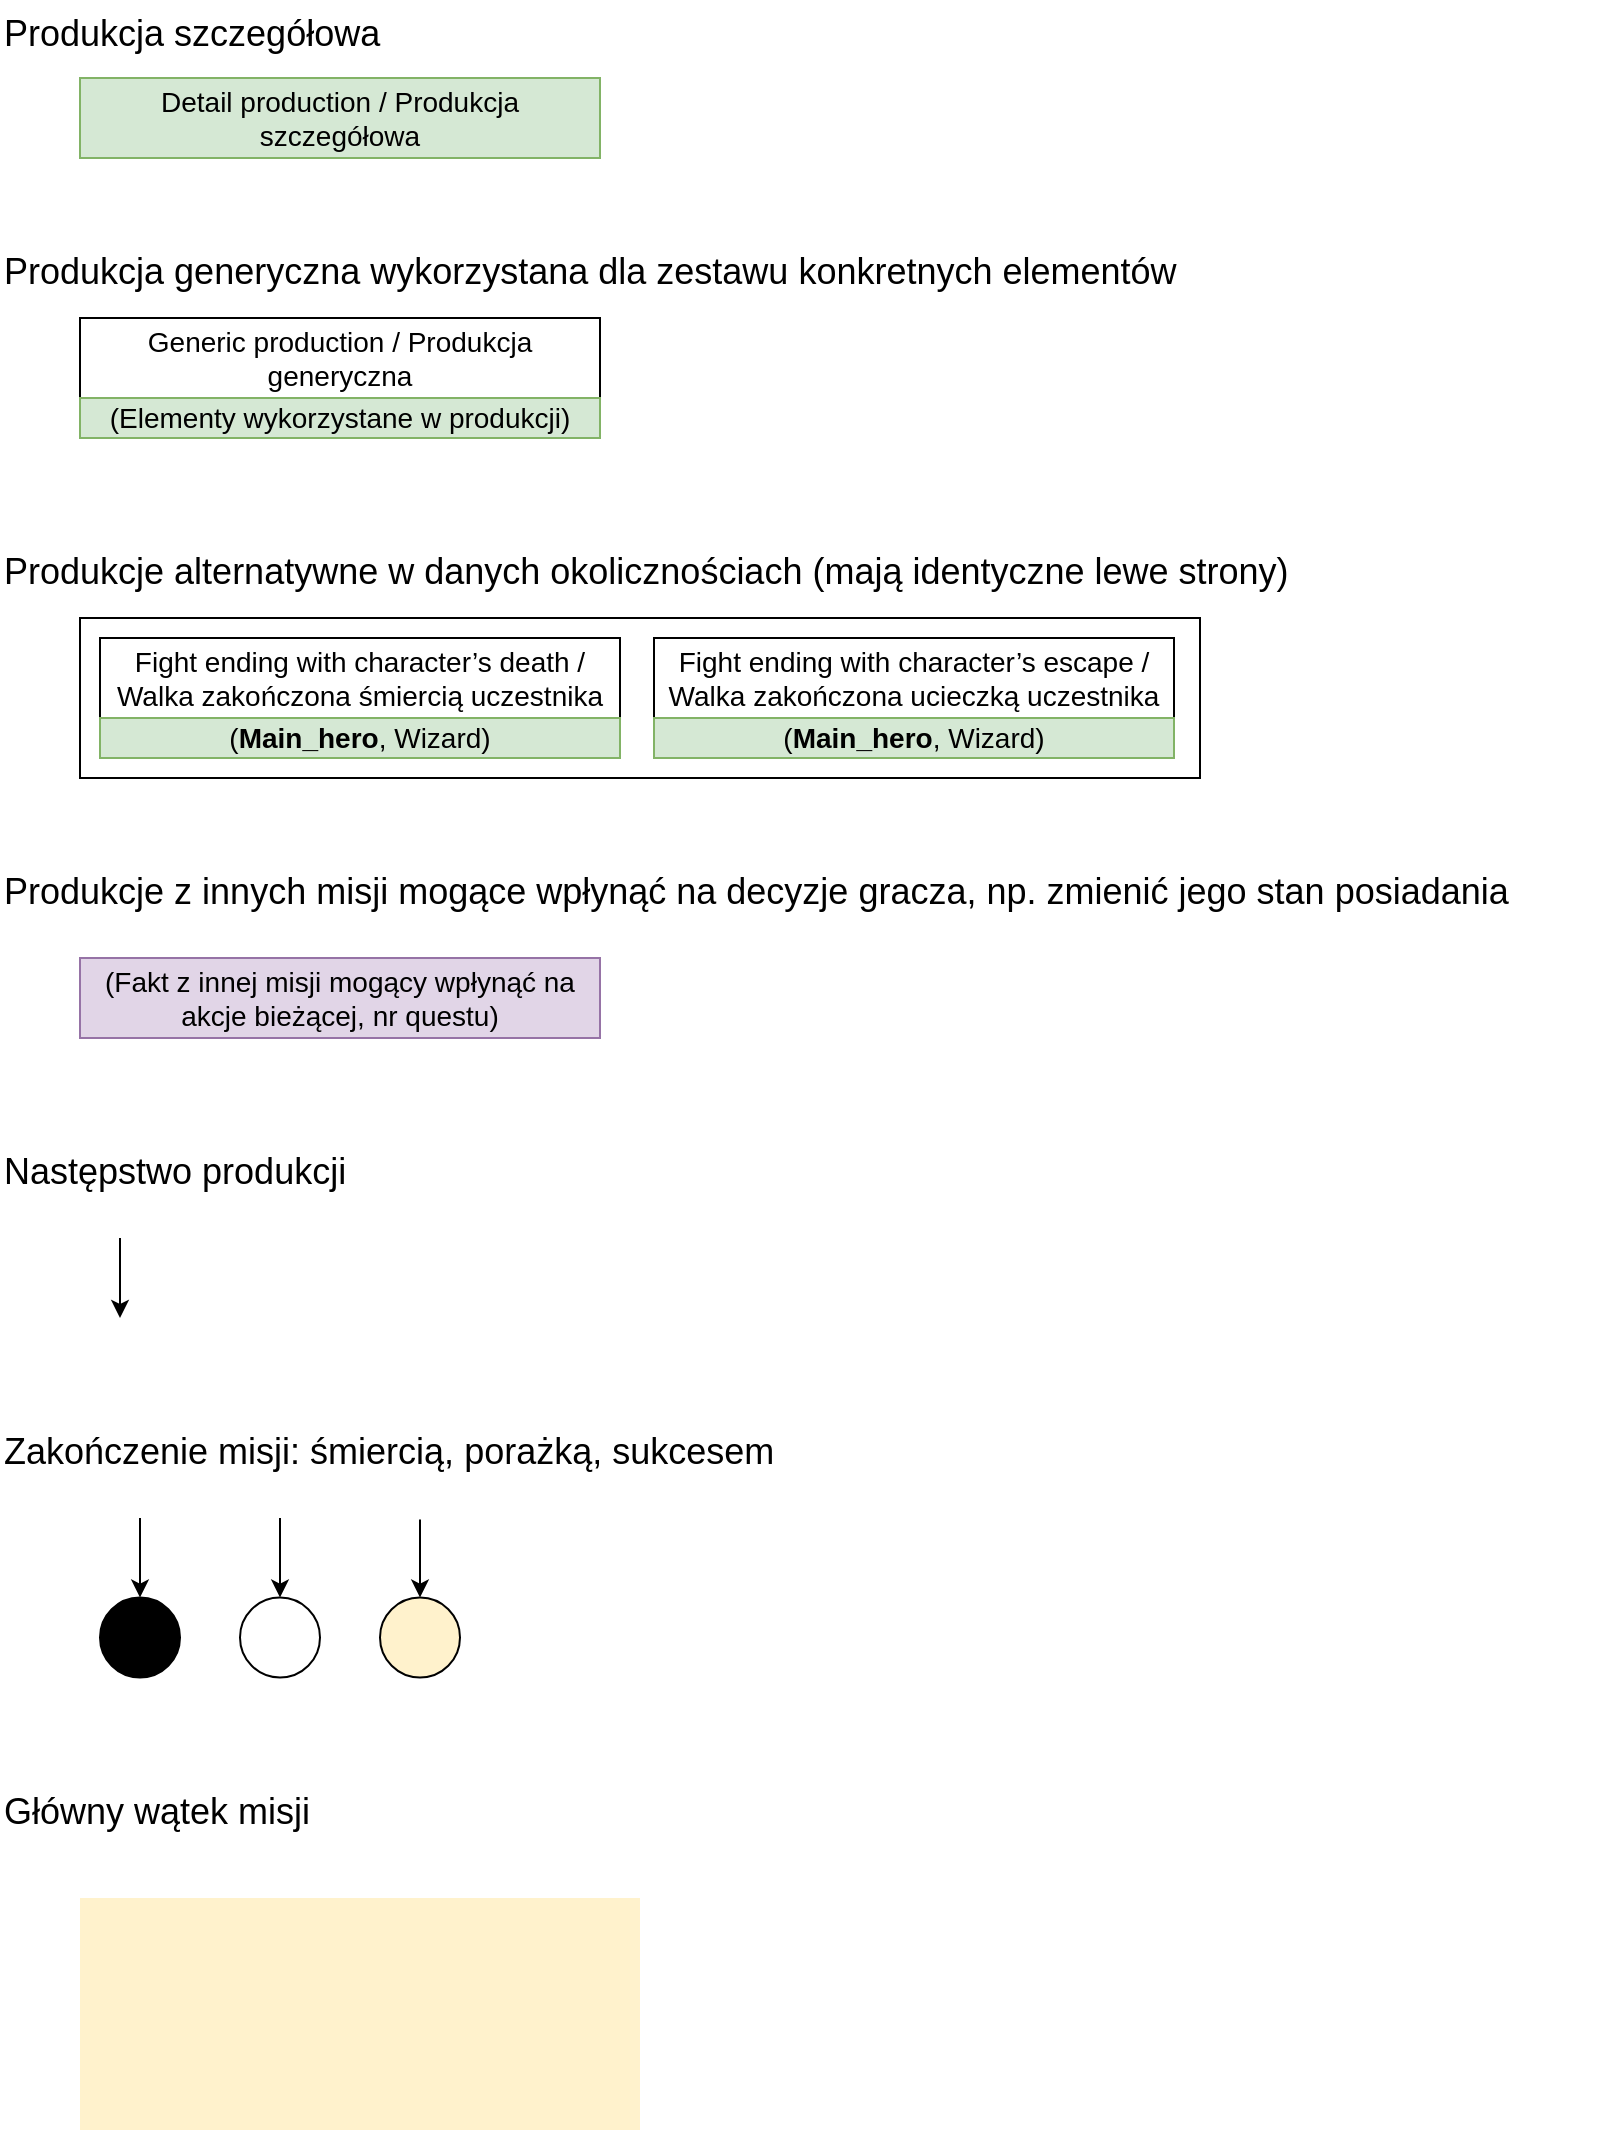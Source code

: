 <mxfile version="16.6.1" type="github" pages="3">
  <diagram id="NNKxEHsF1nf1VZCkoCeh" name="Strona-1">
    <mxGraphModel dx="1206" dy="1921" grid="1" gridSize="10" guides="1" tooltips="1" connect="1" arrows="1" fold="1" page="1" pageScale="1" pageWidth="827" pageHeight="1169" math="0" shadow="0">
      <root>
        <mxCell id="0" />
        <mxCell id="1" parent="0" />
        <mxCell id="-VEyq9d2pUVRHCdHRwyV-1" value="&lt;font face=&quot;arial&quot;&gt;&lt;span style=&quot;font-size: 14px&quot;&gt;Detail production / Produkcja szczegółowa&lt;/span&gt;&lt;/font&gt;" style="rounded=0;whiteSpace=wrap;html=1;sketch=0;fillColor=#d5e8d4;strokeColor=#82b366;align=center;" parent="1" vertex="1">
          <mxGeometry x="40" y="-1130" width="260" height="40" as="geometry" />
        </mxCell>
        <mxCell id="-VEyq9d2pUVRHCdHRwyV-3" value="&lt;span style=&quot;font-family: &amp;#34;arial&amp;#34;&quot;&gt;Generic production / Produkcja generyczna&lt;/span&gt;" style="rounded=0;whiteSpace=wrap;html=1;sketch=0;align=center;fontSize=14;" parent="1" vertex="1">
          <mxGeometry x="40" y="-1010" width="260" height="40" as="geometry" />
        </mxCell>
        <mxCell id="-VEyq9d2pUVRHCdHRwyV-4" value="(Elementy wykorzystane w produkcji)" style="rounded=0;whiteSpace=wrap;html=1;sketch=0;align=center;fontSize=14;fillColor=#d5e8d4;strokeColor=#82b366;" parent="1" vertex="1">
          <mxGeometry x="40" y="-970" width="260" height="20" as="geometry" />
        </mxCell>
        <mxCell id="-VEyq9d2pUVRHCdHRwyV-6" value="" style="rounded=0;whiteSpace=wrap;html=1;fillColor=#fff2cc;fontFamily=Helvetica;fontSize=14;strokeColor=none;" parent="1" vertex="1">
          <mxGeometry x="40" y="-220" width="280" height="116" as="geometry" />
        </mxCell>
        <mxCell id="-VEyq9d2pUVRHCdHRwyV-7" value="&lt;font style=&quot;font-size: 14px&quot;&gt;(Fakt z innej misji mogący wpłynąć na akcje bieżącej, nr questu)&lt;/font&gt;" style="rounded=0;whiteSpace=wrap;html=1;strokeColor=#9673a6;fillColor=#e1d5e7;" parent="1" vertex="1">
          <mxGeometry x="40" y="-690" width="260" height="40" as="geometry" />
        </mxCell>
        <mxCell id="-VEyq9d2pUVRHCdHRwyV-8" style="rounded=0;orthogonalLoop=1;jettySize=auto;html=1;fontSize=14;" parent="1" target="-VEyq9d2pUVRHCdHRwyV-9" edge="1">
          <mxGeometry relative="1" as="geometry">
            <mxPoint x="70" y="-410" as="sourcePoint" />
          </mxGeometry>
        </mxCell>
        <mxCell id="-VEyq9d2pUVRHCdHRwyV-9" value="" style="ellipse;whiteSpace=wrap;html=1;aspect=fixed;fontSize=14;align=center;fillColor=#000000;" parent="1" vertex="1">
          <mxGeometry x="50" y="-370.24" width="40" height="40" as="geometry" />
        </mxCell>
        <mxCell id="-VEyq9d2pUVRHCdHRwyV-10" style="rounded=0;orthogonalLoop=1;jettySize=auto;html=1;fontSize=14;" parent="1" target="-VEyq9d2pUVRHCdHRwyV-11" edge="1">
          <mxGeometry relative="1" as="geometry">
            <mxPoint x="140" y="-410" as="sourcePoint" />
          </mxGeometry>
        </mxCell>
        <mxCell id="-VEyq9d2pUVRHCdHRwyV-11" value="" style="ellipse;whiteSpace=wrap;html=1;aspect=fixed;fontSize=14;align=center;fillColor=none;" parent="1" vertex="1">
          <mxGeometry x="120" y="-370.24" width="40" height="40" as="geometry" />
        </mxCell>
        <mxCell id="-VEyq9d2pUVRHCdHRwyV-12" value="" style="ellipse;whiteSpace=wrap;html=1;aspect=fixed;fontSize=14;align=center;fillColor=#fff2cc;strokeWidth=1;" parent="1" vertex="1">
          <mxGeometry x="190" y="-370.24" width="40" height="40" as="geometry" />
        </mxCell>
        <mxCell id="-VEyq9d2pUVRHCdHRwyV-13" value="" style="endArrow=classic;html=1;fontFamily=Helvetica;fontSize=14;exitX=0.5;exitY=1;exitDx=0;exitDy=0;entryX=0.5;entryY=0;entryDx=0;entryDy=0;strokeWidth=1;" parent="1" target="-VEyq9d2pUVRHCdHRwyV-12" edge="1">
          <mxGeometry width="50" height="50" relative="1" as="geometry">
            <mxPoint x="210" y="-409.24" as="sourcePoint" />
            <mxPoint x="160" y="-539.24" as="targetPoint" />
          </mxGeometry>
        </mxCell>
        <mxCell id="-VEyq9d2pUVRHCdHRwyV-14" value="" style="rounded=0;whiteSpace=wrap;html=1;strokeColor=#000000;fontFamily=Helvetica;fontSize=14;fillColor=none;" parent="1" vertex="1">
          <mxGeometry x="40" y="-860" width="560" height="80" as="geometry" />
        </mxCell>
        <mxCell id="-VEyq9d2pUVRHCdHRwyV-15" value="&lt;font&gt;Fight ending with character’s escape / Walka zakończona ucieczką uczestnika&lt;br style=&quot;font-size: 14px&quot;&gt;&lt;/font&gt;" style="rounded=0;whiteSpace=wrap;html=1;fontSize=14;fontFamily=Helvetica;" parent="1" vertex="1">
          <mxGeometry x="327" y="-850" width="260" height="40" as="geometry" />
        </mxCell>
        <mxCell id="-VEyq9d2pUVRHCdHRwyV-16" value="&lt;font&gt;Fight ending with character’s death / Walka zakończona śmiercią uczestnika&lt;br style=&quot;font-size: 14px&quot;&gt;&lt;/font&gt;" style="rounded=0;whiteSpace=wrap;html=1;fontSize=14;fontFamily=Helvetica;" parent="1" vertex="1">
          <mxGeometry x="50" y="-850" width="260" height="40" as="geometry" />
        </mxCell>
        <mxCell id="-VEyq9d2pUVRHCdHRwyV-17" value="&lt;span style=&quot;font-family: &amp;#34;arial&amp;#34;&quot;&gt;(&lt;/span&gt;&lt;span style=&quot;font-family: &amp;#34;arial&amp;#34;&quot;&gt;&lt;b&gt;Main_hero&lt;/b&gt;,&amp;nbsp;&lt;/span&gt;&lt;span style=&quot;font-family: &amp;#34;arial&amp;#34;&quot;&gt;Wizard)&lt;/span&gt;" style="rounded=0;whiteSpace=wrap;html=1;sketch=0;fillColor=#d5e8d4;strokeColor=#82b366;align=center;fontSize=14;fontFamily=Helvetica;" parent="1" vertex="1">
          <mxGeometry x="50" y="-810" width="260" height="20" as="geometry" />
        </mxCell>
        <mxCell id="-VEyq9d2pUVRHCdHRwyV-18" style="rounded=0;orthogonalLoop=1;jettySize=auto;html=1;exitX=0.75;exitY=1;exitDx=0;exitDy=0;fontSize=14;" parent="1" source="-VEyq9d2pUVRHCdHRwyV-16" target="-VEyq9d2pUVRHCdHRwyV-17" edge="1">
          <mxGeometry relative="1" as="geometry">
            <mxPoint x="505" y="-809" as="sourcePoint" />
            <mxPoint x="528.689" y="-775.495" as="targetPoint" />
          </mxGeometry>
        </mxCell>
        <mxCell id="-VEyq9d2pUVRHCdHRwyV-19" value="&lt;span style=&quot;font-family: &amp;#34;arial&amp;#34;&quot;&gt;(&lt;/span&gt;&lt;span style=&quot;font-family: &amp;#34;arial&amp;#34;&quot;&gt;&lt;b&gt;Main_hero&lt;/b&gt;,&amp;nbsp;&lt;/span&gt;&lt;span style=&quot;font-family: &amp;#34;arial&amp;#34;&quot;&gt;Wizard)&lt;/span&gt;" style="rounded=0;whiteSpace=wrap;html=1;sketch=0;fillColor=#d5e8d4;strokeColor=#82b366;align=center;fontSize=14;fontFamily=Helvetica;" parent="1" vertex="1">
          <mxGeometry x="327" y="-810" width="260" height="20" as="geometry" />
        </mxCell>
        <mxCell id="-VEyq9d2pUVRHCdHRwyV-20" style="rounded=0;orthogonalLoop=1;jettySize=auto;html=1;fontSize=14;" parent="1" source="-VEyq9d2pUVRHCdHRwyV-15" target="-VEyq9d2pUVRHCdHRwyV-19" edge="1">
          <mxGeometry relative="1" as="geometry">
            <mxPoint x="746.667" y="-809" as="sourcePoint" />
            <mxPoint x="784.0" y="-781.0" as="targetPoint" />
          </mxGeometry>
        </mxCell>
        <mxCell id="-VEyq9d2pUVRHCdHRwyV-22" value="Produkcja szczegółowa" style="text;html=1;strokeColor=none;fillColor=none;align=left;verticalAlign=top;whiteSpace=wrap;rounded=0;fontSize=18;" parent="1" vertex="1">
          <mxGeometry y="-1169" width="360" height="39" as="geometry" />
        </mxCell>
        <mxCell id="-VEyq9d2pUVRHCdHRwyV-23" value="Produkcja generyczna wykorzystana dla zestawu konkretnych elementów" style="text;html=1;strokeColor=none;fillColor=none;align=left;verticalAlign=top;whiteSpace=wrap;rounded=0;fontSize=18;" parent="1" vertex="1">
          <mxGeometry y="-1050" width="640" height="40" as="geometry" />
        </mxCell>
        <mxCell id="-VEyq9d2pUVRHCdHRwyV-25" value="Produkcje alternatywne w danych okolicznościach (mają identyczne lewe strony)" style="text;html=1;strokeColor=none;fillColor=none;align=left;verticalAlign=top;whiteSpace=wrap;rounded=0;fontSize=18;" parent="1" vertex="1">
          <mxGeometry y="-900" width="680" height="50" as="geometry" />
        </mxCell>
        <mxCell id="-VEyq9d2pUVRHCdHRwyV-28" value="" style="endArrow=classic;html=1;fontSize=18;" parent="1" edge="1">
          <mxGeometry width="50" height="50" relative="1" as="geometry">
            <mxPoint x="60" y="-550" as="sourcePoint" />
            <mxPoint x="60" y="-510" as="targetPoint" />
          </mxGeometry>
        </mxCell>
        <mxCell id="-VEyq9d2pUVRHCdHRwyV-29" value="Produkcje z innych misji mogące wpłynąć na decyzje gracza, np. zmienić jego stan posiadania" style="text;html=1;strokeColor=none;fillColor=none;align=left;verticalAlign=top;whiteSpace=wrap;rounded=0;fontSize=18;" parent="1" vertex="1">
          <mxGeometry y="-740" width="800" height="50" as="geometry" />
        </mxCell>
        <mxCell id="-VEyq9d2pUVRHCdHRwyV-30" value="Następstwo produkcji" style="text;html=1;strokeColor=none;fillColor=none;align=left;verticalAlign=top;whiteSpace=wrap;rounded=0;fontSize=18;" parent="1" vertex="1">
          <mxGeometry y="-600" width="800" height="50" as="geometry" />
        </mxCell>
        <mxCell id="-VEyq9d2pUVRHCdHRwyV-31" value="Zakończenie misji: śmiercią, porażką, sukcesem" style="text;html=1;strokeColor=none;fillColor=none;align=left;verticalAlign=top;whiteSpace=wrap;rounded=0;fontSize=18;" parent="1" vertex="1">
          <mxGeometry y="-460" width="800" height="50" as="geometry" />
        </mxCell>
        <mxCell id="-VEyq9d2pUVRHCdHRwyV-32" value="Główny wątek misji" style="text;html=1;strokeColor=none;fillColor=none;align=left;verticalAlign=top;whiteSpace=wrap;rounded=0;fontSize=18;" parent="1" vertex="1">
          <mxGeometry y="-280" width="800" height="50" as="geometry" />
        </mxCell>
      </root>
    </mxGraphModel>
  </diagram>
  <diagram id="hlKmCUx0jeRgkOeyQE9K" name="Page-2">
    <mxGraphModel dx="2682" dy="3495" grid="1" gridSize="10" guides="1" tooltips="1" connect="1" arrows="1" fold="1" page="1" pageScale="1" pageWidth="827" pageHeight="1169" math="0" shadow="0">
      <root>
        <mxCell id="4ydIUJlu1f8cNaJQ19XU-0" />
        <mxCell id="4ydIUJlu1f8cNaJQ19XU-1" parent="4ydIUJlu1f8cNaJQ19XU-0" />
        <mxCell id="PE73_3Ts_tjEWeQEeASn-6" value="" style="edgeStyle=orthogonalEdgeStyle;rounded=0;orthogonalLoop=1;jettySize=auto;html=1;" edge="1" parent="4ydIUJlu1f8cNaJQ19XU-1" source="1og8-F4DtBUtJFGee5V1-0" target="PE73_3Ts_tjEWeQEeASn-2">
          <mxGeometry relative="1" as="geometry" />
        </mxCell>
        <mxCell id="1og8-F4DtBUtJFGee5V1-0" value="" style="rounded=0;whiteSpace=wrap;html=1;fillColor=#fff2cc;fontFamily=Helvetica;fontSize=14;strokeColor=none;" parent="4ydIUJlu1f8cNaJQ19XU-1" vertex="1">
          <mxGeometry x="270" y="-1150" width="280" height="900" as="geometry" />
        </mxCell>
        <mxCell id="5csQRsSga3RPpv81JTQx-0" value="&lt;div&gt;Getting Knowledge from conversation/&lt;/div&gt;&lt;div&gt;Rozmowa z pozyskaniem informacji&lt;/div&gt;" style="rounded=0;whiteSpace=wrap;html=1;sketch=0;align=center;fontSize=14;" parent="4ydIUJlu1f8cNaJQ19XU-1" vertex="1">
          <mxGeometry x="280" y="-1140" width="260" height="40" as="geometry" />
        </mxCell>
        <mxCell id="5csQRsSga3RPpv81JTQx-1" value="Fiddler" style="rounded=0;whiteSpace=wrap;html=1;sketch=0;align=center;fontSize=14;fillColor=#d5e8d4;strokeColor=#82b366;" parent="4ydIUJlu1f8cNaJQ19XU-1" vertex="1">
          <mxGeometry x="280" y="-1100" width="260" height="20" as="geometry" />
        </mxCell>
        <mxCell id="qiQflo4pYE3LDmaiVEcy-19" style="edgeStyle=orthogonalEdgeStyle;rounded=0;orthogonalLoop=1;jettySize=auto;html=1;entryX=0.75;entryY=0;entryDx=0;entryDy=0;exitX=0.5;exitY=1;exitDx=0;exitDy=0;" parent="4ydIUJlu1f8cNaJQ19XU-1" source="5csQRsSga3RPpv81JTQx-3" target="PE73_3Ts_tjEWeQEeASn-8" edge="1">
          <mxGeometry relative="1" as="geometry" />
        </mxCell>
        <mxCell id="5csQRsSga3RPpv81JTQx-2" value="&lt;div&gt;Getting Knowledge from conversation/&lt;/div&gt;&lt;div&gt;Rozmowa z pozyskaniem informacji&lt;/div&gt;" style="rounded=0;whiteSpace=wrap;html=1;sketch=0;align=center;fontSize=14;" parent="4ydIUJlu1f8cNaJQ19XU-1" vertex="1">
          <mxGeometry x="280" y="-1050" width="260" height="40" as="geometry" />
        </mxCell>
        <mxCell id="5csQRsSga3RPpv81JTQx-3" value="Merchant" style="rounded=0;whiteSpace=wrap;html=1;sketch=0;align=center;fontSize=14;fillColor=#d5e8d4;strokeColor=#82b366;" parent="4ydIUJlu1f8cNaJQ19XU-1" vertex="1">
          <mxGeometry x="280" y="-1010" width="260" height="20" as="geometry" />
        </mxCell>
        <mxCell id="-5QWkakippZQdPgPk5Tg-0" value="&lt;div&gt;Fight ending with character`s death/&lt;/div&gt;&lt;div&gt;Walka zakończona śmiercią uczestnika&lt;br&gt;&lt;/div&gt;" style="rounded=0;whiteSpace=wrap;html=1;sketch=0;align=center;fontSize=14;" parent="4ydIUJlu1f8cNaJQ19XU-1" vertex="1">
          <mxGeometry y="-950" width="260" height="40" as="geometry" />
        </mxCell>
        <mxCell id="-5QWkakippZQdPgPk5Tg-1" value="&lt;b&gt;Hero&lt;/b&gt;, rat" style="rounded=0;whiteSpace=wrap;html=1;sketch=0;align=center;fontSize=14;fillColor=#d5e8d4;strokeColor=#82b366;" parent="4ydIUJlu1f8cNaJQ19XU-1" vertex="1">
          <mxGeometry y="-910" width="260" height="20" as="geometry" />
        </mxCell>
        <mxCell id="Il7KNT-vVZrzCOFxc4uF-0" value="&lt;font style=&quot;font-size: 14px&quot;&gt;Próba zdobycia wlosia od konia&lt;/font&gt;" style="rounded=0;whiteSpace=wrap;html=1;sketch=0;fillColor=#d5e8d4;strokeColor=#82b366;align=center;" parent="4ydIUJlu1f8cNaJQ19XU-1" vertex="1">
          <mxGeometry x="280" y="-830" width="260" height="40" as="geometry" />
        </mxCell>
        <mxCell id="NlzW6_0RjC2Be68YugG7-2" value="&lt;div&gt;Exchanging item for item/&lt;/div&gt;&lt;div&gt;Wymiana przedmiotu na przedmiot&lt;/div&gt;" style="rounded=0;whiteSpace=wrap;html=1;sketch=0;align=center;fontSize=14;" parent="4ydIUJlu1f8cNaJQ19XU-1" vertex="1">
          <mxGeometry x="280" y="-624" width="260" height="40" as="geometry" />
        </mxCell>
        <mxCell id="NlzW6_0RjC2Be68YugG7-3" value="Hero, Fiddler, Fiddlestick, keys" style="rounded=0;whiteSpace=wrap;html=1;sketch=0;align=center;fontSize=14;fillColor=#d5e8d4;strokeColor=#82b366;" parent="4ydIUJlu1f8cNaJQ19XU-1" vertex="1">
          <mxGeometry x="280" y="-584" width="260" height="20" as="geometry" />
        </mxCell>
        <mxCell id="ezdRhEm3_ycq8TzHO0MB-0" value="" style="ellipse;whiteSpace=wrap;html=1;aspect=fixed;fontSize=14;align=center;fillColor=#fff2cc;strokeWidth=1;" parent="4ydIUJlu1f8cNaJQ19XU-1" vertex="1">
          <mxGeometry x="390" y="-140" width="40" height="40" as="geometry" />
        </mxCell>
        <mxCell id="ezdRhEm3_ycq8TzHO0MB-2" value="" style="endArrow=classic;html=1;rounded=0;exitX=0;exitY=0.75;exitDx=0;exitDy=0;entryX=1;entryY=0.5;entryDx=0;entryDy=0;" parent="4ydIUJlu1f8cNaJQ19XU-1" edge="1" target="qiQflo4pYE3LDmaiVEcy-10" source="VK5FQ5we-6nmiID9d6v9-3">
          <mxGeometry width="50" height="50" relative="1" as="geometry">
            <mxPoint x="133" y="-230.0" as="sourcePoint" />
            <mxPoint x="133" y="-200.0" as="targetPoint" />
          </mxGeometry>
        </mxCell>
        <mxCell id="ezdRhEm3_ycq8TzHO0MB-5" value="&lt;div&gt;Fight ending with character`s death/&lt;/div&gt;&lt;div&gt;Walka zakończona śmiercią uczestnika&lt;br&gt;&lt;/div&gt;" style="rounded=0;whiteSpace=wrap;html=1;sketch=0;align=center;fontSize=14;" parent="4ydIUJlu1f8cNaJQ19XU-1" vertex="1">
          <mxGeometry x="280" y="-950" width="260" height="40" as="geometry" />
        </mxCell>
        <mxCell id="ezdRhEm3_ycq8TzHO0MB-6" value="Hero, &lt;b&gt;rat&lt;/b&gt;" style="rounded=0;whiteSpace=wrap;html=1;sketch=0;align=center;fontSize=14;fillColor=#d5e8d4;strokeColor=#82b366;" parent="4ydIUJlu1f8cNaJQ19XU-1" vertex="1">
          <mxGeometry x="280" y="-910" width="260" height="20" as="geometry" />
        </mxCell>
        <mxCell id="ezdRhEm3_ycq8TzHO0MB-7" value="&lt;font style=&quot;font-size: 14px&quot;&gt;Próba zdobycia wlosia od konia&lt;/font&gt;" style="rounded=0;whiteSpace=wrap;html=1;sketch=0;fillColor=#d5e8d4;strokeColor=#82b366;align=center;" parent="4ydIUJlu1f8cNaJQ19XU-1" vertex="1">
          <mxGeometry y="-830" width="260" height="40" as="geometry" />
        </mxCell>
        <mxCell id="qiQflo4pYE3LDmaiVEcy-0" value="" style="ellipse;whiteSpace=wrap;html=1;aspect=fixed;fontSize=14;align=center;fillColor=#000000;" parent="4ydIUJlu1f8cNaJQ19XU-1" vertex="1">
          <mxGeometry x="-100" y="-830" width="40" height="40" as="geometry" />
        </mxCell>
        <mxCell id="qiQflo4pYE3LDmaiVEcy-1" value="" style="ellipse;whiteSpace=wrap;html=1;aspect=fixed;fontSize=14;align=center;fillColor=#000000;" parent="4ydIUJlu1f8cNaJQ19XU-1" vertex="1">
          <mxGeometry x="-100" y="-940" width="40" height="40" as="geometry" />
        </mxCell>
        <mxCell id="qiQflo4pYE3LDmaiVEcy-4" value="" style="endArrow=classic;html=1;rounded=0;entryX=1;entryY=0.5;entryDx=0;entryDy=0;exitX=0;exitY=0.5;exitDx=0;exitDy=0;" parent="4ydIUJlu1f8cNaJQ19XU-1" source="ezdRhEm3_ycq8TzHO0MB-7" target="qiQflo4pYE3LDmaiVEcy-0" edge="1">
          <mxGeometry width="50" height="50" relative="1" as="geometry">
            <mxPoint x="-20" y="-800" as="sourcePoint" />
            <mxPoint x="310" y="-830" as="targetPoint" />
          </mxGeometry>
        </mxCell>
        <mxCell id="qiQflo4pYE3LDmaiVEcy-6" value="Fight ending with character’s death / Walka zakończona śmiercią uczestnika" style="rounded=0;whiteSpace=wrap;html=1;sketch=0;align=center;fontSize=14;" parent="4ydIUJlu1f8cNaJQ19XU-1" vertex="1">
          <mxGeometry x="280" y="-330" width="260" height="40" as="geometry" />
        </mxCell>
        <mxCell id="qiQflo4pYE3LDmaiVEcy-7" value="Hero, &lt;b&gt;Fiddler&lt;/b&gt;" style="rounded=0;whiteSpace=wrap;html=1;sketch=0;align=center;fontSize=14;fillColor=#d5e8d4;strokeColor=#82b366;" parent="4ydIUJlu1f8cNaJQ19XU-1" vertex="1">
          <mxGeometry x="280" y="-290" width="260" height="20" as="geometry" />
        </mxCell>
        <mxCell id="qiQflo4pYE3LDmaiVEcy-10" value="" style="ellipse;whiteSpace=wrap;html=1;aspect=fixed;fontSize=14;align=center;fillColor=#000000;" parent="4ydIUJlu1f8cNaJQ19XU-1" vertex="1">
          <mxGeometry x="-90" y="-320" width="40" height="40" as="geometry" />
        </mxCell>
        <mxCell id="qiQflo4pYE3LDmaiVEcy-15" style="edgeStyle=orthogonalEdgeStyle;rounded=0;orthogonalLoop=1;jettySize=auto;html=1;" parent="4ydIUJlu1f8cNaJQ19XU-1" source="qiQflo4pYE3LDmaiVEcy-14" target="ezdRhEm3_ycq8TzHO0MB-0" edge="1">
          <mxGeometry relative="1" as="geometry" />
        </mxCell>
        <mxCell id="qiQflo4pYE3LDmaiVEcy-14" value="&lt;font style=&quot;font-size: 14px&quot;&gt;Powrót córek, handlarze zawieszają strajk&lt;br&gt;&lt;/font&gt;" style="rounded=0;whiteSpace=wrap;html=1;sketch=0;fillColor=#d5e8d4;strokeColor=#82b366;align=center;" parent="4ydIUJlu1f8cNaJQ19XU-1" vertex="1">
          <mxGeometry x="280" y="-220" width="260" height="40" as="geometry" />
        </mxCell>
        <mxCell id="qiQflo4pYE3LDmaiVEcy-17" value="Making a deal / Transakcja kupna-sprzedaży" style="rounded=0;whiteSpace=wrap;html=1;sketch=0;align=center;fontSize=14;" parent="4ydIUJlu1f8cNaJQ19XU-1" vertex="1">
          <mxGeometry x="600" y="-1180" width="260" height="40" as="geometry" />
        </mxCell>
        <mxCell id="qiQflo4pYE3LDmaiVEcy-20" style="edgeStyle=orthogonalEdgeStyle;rounded=0;orthogonalLoop=1;jettySize=auto;html=1;entryX=1;entryY=0.5;entryDx=0;entryDy=0;exitX=0.997;exitY=0.643;exitDx=0;exitDy=0;exitPerimeter=0;" parent="4ydIUJlu1f8cNaJQ19XU-1" source="qiQflo4pYE3LDmaiVEcy-17" target="NlzW6_0RjC2Be68YugG7-2" edge="1">
          <mxGeometry relative="1" as="geometry">
            <Array as="points">
              <mxPoint x="890" y="-1154" />
              <mxPoint x="890" y="-604" />
            </Array>
          </mxGeometry>
        </mxCell>
        <mxCell id="qiQflo4pYE3LDmaiVEcy-18" value="Merchant, Fiddlestick, 50 coins" style="rounded=0;whiteSpace=wrap;html=1;sketch=0;align=center;fontSize=14;fillColor=#d5e8d4;strokeColor=#82b366;" parent="4ydIUJlu1f8cNaJQ19XU-1" vertex="1">
          <mxGeometry x="600" y="-1140" width="260" height="20" as="geometry" />
        </mxCell>
        <mxCell id="qiQflo4pYE3LDmaiVEcy-21" value="Kupno smyczka po zaniżonej cenie w podzięce za pozbycie się szczurów" style="rounded=0;whiteSpace=wrap;html=1;sketch=0;align=center;fontSize=14;fillColor=#d5e8d4;strokeColor=#82b366;" parent="4ydIUJlu1f8cNaJQ19XU-1" vertex="1">
          <mxGeometry x="600" y="-950" width="260" height="40" as="geometry" />
        </mxCell>
        <mxCell id="qiQflo4pYE3LDmaiVEcy-27" style="edgeStyle=orthogonalEdgeStyle;rounded=0;orthogonalLoop=1;jettySize=auto;html=1;entryX=1;entryY=0.5;entryDx=0;entryDy=0;exitX=1;exitY=0.75;exitDx=0;exitDy=0;" parent="4ydIUJlu1f8cNaJQ19XU-1" source="qiQflo4pYE3LDmaiVEcy-21" target="NlzW6_0RjC2Be68YugG7-2" edge="1">
          <mxGeometry relative="1" as="geometry">
            <Array as="points">
              <mxPoint x="890" y="-920" />
              <mxPoint x="890" y="-604" />
            </Array>
          </mxGeometry>
        </mxCell>
        <mxCell id="qiQflo4pYE3LDmaiVEcy-22" value="Merchant, Fiddlestick, 25 coins" style="rounded=0;whiteSpace=wrap;html=1;sketch=0;align=center;fontSize=14;fillColor=#d5e8d4;strokeColor=#82b366;" parent="4ydIUJlu1f8cNaJQ19XU-1" vertex="1">
          <mxGeometry x="600" y="-910" width="260" height="20" as="geometry" />
        </mxCell>
        <mxCell id="PE73_3Ts_tjEWeQEeASn-0" value="Knowledge acquisition / Pozyskanie wiedzy fabularnej" style="rounded=0;whiteSpace=wrap;html=1;sketch=0;align=center;fontSize=14;fillColor=#e1d5e7;strokeColor=#9673a6;" vertex="1" parent="4ydIUJlu1f8cNaJQ19XU-1">
          <mxGeometry y="-1240" width="260" height="40" as="geometry" />
        </mxCell>
        <mxCell id="PE73_3Ts_tjEWeQEeASn-5" value="" style="edgeStyle=orthogonalEdgeStyle;rounded=0;orthogonalLoop=1;jettySize=auto;html=1;" edge="1" parent="4ydIUJlu1f8cNaJQ19XU-1" source="PE73_3Ts_tjEWeQEeASn-1">
          <mxGeometry relative="1" as="geometry">
            <mxPoint x="410" y="-1140" as="targetPoint" />
          </mxGeometry>
        </mxCell>
        <mxCell id="PE73_3Ts_tjEWeQEeASn-1" value="Inkeeper/Fiddler" style="rounded=0;whiteSpace=wrap;html=1;sketch=0;align=center;fontSize=14;fillColor=#e1d5e7;strokeColor=#9673a6;" vertex="1" parent="4ydIUJlu1f8cNaJQ19XU-1">
          <mxGeometry x="280" y="-1200" width="260" height="20" as="geometry" />
        </mxCell>
        <mxCell id="PE73_3Ts_tjEWeQEeASn-2" value="&lt;div&gt;Getting Knowledge from conversation/&lt;/div&gt;&lt;div&gt;Rozmowa z pozyskaniem informacji&lt;/div&gt;" style="rounded=0;whiteSpace=wrap;html=1;sketch=0;align=center;fontSize=14;fillColor=#e1d5e7;strokeColor=#9673a6;" vertex="1" parent="4ydIUJlu1f8cNaJQ19XU-1">
          <mxGeometry x="280" y="-1240" width="260" height="40" as="geometry" />
        </mxCell>
        <mxCell id="PE73_3Ts_tjEWeQEeASn-4" style="edgeStyle=orthogonalEdgeStyle;rounded=0;orthogonalLoop=1;jettySize=auto;html=1;entryX=0.5;entryY=0;entryDx=0;entryDy=0;exitX=0.5;exitY=1;exitDx=0;exitDy=0;" edge="1" parent="4ydIUJlu1f8cNaJQ19XU-1" source="PE73_3Ts_tjEWeQEeASn-7" target="5csQRsSga3RPpv81JTQx-0">
          <mxGeometry relative="1" as="geometry">
            <mxPoint x="110" y="-1190" as="sourcePoint" />
            <mxPoint x="410" y="-1150" as="targetPoint" />
            <Array as="points">
              <mxPoint x="130" y="-1160" />
              <mxPoint x="410" y="-1160" />
            </Array>
          </mxGeometry>
        </mxCell>
        <mxCell id="PE73_3Ts_tjEWeQEeASn-7" value="Road" style="rounded=0;whiteSpace=wrap;html=1;sketch=0;align=center;fontSize=14;fillColor=#e1d5e7;strokeColor=#9673a6;" vertex="1" parent="4ydIUJlu1f8cNaJQ19XU-1">
          <mxGeometry y="-1200" width="260" height="20" as="geometry" />
        </mxCell>
        <mxCell id="PE73_3Ts_tjEWeQEeASn-8" value="" style="rounded=0;whiteSpace=wrap;html=1;sketch=0;align=center;fontSize=14;fillColor=none;" vertex="1" parent="4ydIUJlu1f8cNaJQ19XU-1">
          <mxGeometry x="-10" y="-960" width="560" height="80" as="geometry" />
        </mxCell>
        <mxCell id="PE73_3Ts_tjEWeQEeASn-9" value="" style="edgeStyle=orthogonalEdgeStyle;rounded=0;orthogonalLoop=1;jettySize=auto;html=1;exitX=0.018;exitY=0.5;exitDx=0;exitDy=0;exitPerimeter=0;entryX=1;entryY=0.5;entryDx=0;entryDy=0;" edge="1" parent="4ydIUJlu1f8cNaJQ19XU-1" source="PE73_3Ts_tjEWeQEeASn-8" target="qiQflo4pYE3LDmaiVEcy-1">
          <mxGeometry relative="1" as="geometry">
            <mxPoint x="129.83" y="-890.0" as="sourcePoint" />
            <mxPoint x="129.83" y="-850.0" as="targetPoint" />
          </mxGeometry>
        </mxCell>
        <mxCell id="PE73_3Ts_tjEWeQEeASn-10" value="" style="rounded=0;whiteSpace=wrap;html=1;sketch=0;align=center;fontSize=14;fillColor=none;" vertex="1" parent="4ydIUJlu1f8cNaJQ19XU-1">
          <mxGeometry x="-10" y="-840" width="560" height="80" as="geometry" />
        </mxCell>
        <mxCell id="PE73_3Ts_tjEWeQEeASn-11" value="" style="edgeStyle=orthogonalEdgeStyle;rounded=0;orthogonalLoop=1;jettySize=auto;html=1;entryX=0;entryY=0.5;entryDx=0;entryDy=0;exitX=0.5;exitY=1;exitDx=0;exitDy=0;" edge="1" parent="4ydIUJlu1f8cNaJQ19XU-1" source="PE73_3Ts_tjEWeQEeASn-1" target="qiQflo4pYE3LDmaiVEcy-17">
          <mxGeometry relative="1" as="geometry">
            <mxPoint x="420" y="-1170" as="sourcePoint" />
            <mxPoint x="420" y="-1130" as="targetPoint" />
            <Array as="points">
              <mxPoint x="410" y="-1160" />
            </Array>
          </mxGeometry>
        </mxCell>
        <mxCell id="PE73_3Ts_tjEWeQEeASn-13" style="edgeStyle=orthogonalEdgeStyle;rounded=0;orthogonalLoop=1;jettySize=auto;html=1;exitX=0.5;exitY=1;exitDx=0;exitDy=0;" edge="1" parent="4ydIUJlu1f8cNaJQ19XU-1" source="5csQRsSga3RPpv81JTQx-1">
          <mxGeometry relative="1" as="geometry">
            <mxPoint x="420" y="-980" as="sourcePoint" />
            <mxPoint x="410" y="-1050" as="targetPoint" />
          </mxGeometry>
        </mxCell>
        <mxCell id="PE73_3Ts_tjEWeQEeASn-15" style="edgeStyle=orthogonalEdgeStyle;rounded=0;orthogonalLoop=1;jettySize=auto;html=1;entryX=0;entryY=0.75;entryDx=0;entryDy=0;exitX=1;exitY=0.75;exitDx=0;exitDy=0;" edge="1" parent="4ydIUJlu1f8cNaJQ19XU-1" source="ezdRhEm3_ycq8TzHO0MB-5" target="qiQflo4pYE3LDmaiVEcy-21">
          <mxGeometry relative="1" as="geometry">
            <mxPoint x="570" y="-900" as="sourcePoint" />
            <mxPoint x="420" y="-960" as="targetPoint" />
          </mxGeometry>
        </mxCell>
        <mxCell id="PE73_3Ts_tjEWeQEeASn-17" value="Kupno smyczka po zaniżonej cenie w zamian za dostarczenie materiału końskiego włosia" style="rounded=0;whiteSpace=wrap;html=1;sketch=0;align=center;fontSize=14;fillColor=#d5e8d4;strokeColor=#82b366;" vertex="1" parent="4ydIUJlu1f8cNaJQ19XU-1">
          <mxGeometry x="600" y="-830" width="260" height="50" as="geometry" />
        </mxCell>
        <mxCell id="PE73_3Ts_tjEWeQEeASn-18" value="Merchant, Fiddlestick, 25 coins" style="rounded=0;whiteSpace=wrap;html=1;sketch=0;align=center;fontSize=14;fillColor=#d5e8d4;strokeColor=#82b366;" vertex="1" parent="4ydIUJlu1f8cNaJQ19XU-1">
          <mxGeometry x="600" y="-780" width="260" height="20" as="geometry" />
        </mxCell>
        <mxCell id="PE73_3Ts_tjEWeQEeASn-19" style="edgeStyle=orthogonalEdgeStyle;rounded=0;orthogonalLoop=1;jettySize=auto;html=1;entryX=0.75;entryY=0;entryDx=0;entryDy=0;exitX=0.75;exitY=1;exitDx=0;exitDy=0;" edge="1" parent="4ydIUJlu1f8cNaJQ19XU-1" source="PE73_3Ts_tjEWeQEeASn-8" target="PE73_3Ts_tjEWeQEeASn-10">
          <mxGeometry relative="1" as="geometry">
            <mxPoint x="420" y="-980" as="sourcePoint" />
            <mxPoint x="420" y="-950" as="targetPoint" />
          </mxGeometry>
        </mxCell>
        <mxCell id="PE73_3Ts_tjEWeQEeASn-20" style="edgeStyle=orthogonalEdgeStyle;rounded=0;orthogonalLoop=1;jettySize=auto;html=1;entryX=0.003;entryY=0.399;entryDx=0;entryDy=0;exitX=1;exitY=0.5;exitDx=0;exitDy=0;entryPerimeter=0;" edge="1" parent="4ydIUJlu1f8cNaJQ19XU-1" source="Il7KNT-vVZrzCOFxc4uF-0" target="PE73_3Ts_tjEWeQEeASn-17">
          <mxGeometry relative="1" as="geometry">
            <mxPoint x="560" y="-810" as="sourcePoint" />
            <mxPoint x="420" y="-830.0" as="targetPoint" />
          </mxGeometry>
        </mxCell>
        <mxCell id="PE73_3Ts_tjEWeQEeASn-21" value="Otrzymanie smyczka za darmo za wykonanie obu zadań" style="rounded=0;whiteSpace=wrap;html=1;sketch=0;align=center;fontSize=14;fillColor=#d5e8d4;strokeColor=#82b366;" vertex="1" parent="4ydIUJlu1f8cNaJQ19XU-1">
          <mxGeometry x="280" y="-730" width="260" height="50" as="geometry" />
        </mxCell>
        <mxCell id="PE73_3Ts_tjEWeQEeASn-22" value="Merchant, Fiddlestick" style="rounded=0;whiteSpace=wrap;html=1;sketch=0;align=center;fontSize=14;fillColor=#d5e8d4;strokeColor=#82b366;" vertex="1" parent="4ydIUJlu1f8cNaJQ19XU-1">
          <mxGeometry x="280" y="-680" width="260" height="20" as="geometry" />
        </mxCell>
        <mxCell id="PE73_3Ts_tjEWeQEeASn-23" style="edgeStyle=orthogonalEdgeStyle;rounded=0;orthogonalLoop=1;jettySize=auto;html=1;entryX=0.5;entryY=0;entryDx=0;entryDy=0;exitX=0.75;exitY=1;exitDx=0;exitDy=0;" edge="1" parent="4ydIUJlu1f8cNaJQ19XU-1" source="PE73_3Ts_tjEWeQEeASn-10" target="PE73_3Ts_tjEWeQEeASn-21">
          <mxGeometry relative="1" as="geometry">
            <mxPoint x="420" y="-870.0" as="sourcePoint" />
            <mxPoint x="420" y="-830.0" as="targetPoint" />
          </mxGeometry>
        </mxCell>
        <mxCell id="PE73_3Ts_tjEWeQEeASn-24" style="edgeStyle=orthogonalEdgeStyle;rounded=0;orthogonalLoop=1;jettySize=auto;html=1;entryX=0.5;entryY=0;entryDx=0;entryDy=0;exitX=0.5;exitY=1;exitDx=0;exitDy=0;" edge="1" parent="4ydIUJlu1f8cNaJQ19XU-1" source="PE73_3Ts_tjEWeQEeASn-22" target="NlzW6_0RjC2Be68YugG7-2">
          <mxGeometry relative="1" as="geometry">
            <mxPoint x="420" y="-770" as="sourcePoint" />
            <mxPoint x="420" y="-740" as="targetPoint" />
          </mxGeometry>
        </mxCell>
        <mxCell id="PE73_3Ts_tjEWeQEeASn-26" value="Hero&lt;b&gt;,&lt;/b&gt; horse" style="rounded=0;whiteSpace=wrap;html=1;sketch=0;align=center;fontSize=14;fillColor=#d5e8d4;strokeColor=#82b366;" vertex="1" parent="4ydIUJlu1f8cNaJQ19XU-1">
          <mxGeometry x="280" y="-790" width="260" height="20" as="geometry" />
        </mxCell>
        <mxCell id="PE73_3Ts_tjEWeQEeASn-27" value="&lt;b&gt;Hero&lt;/b&gt;, horse" style="rounded=0;whiteSpace=wrap;html=1;sketch=0;align=center;fontSize=14;fillColor=#d5e8d4;strokeColor=#82b366;" vertex="1" parent="4ydIUJlu1f8cNaJQ19XU-1">
          <mxGeometry y="-790" width="260" height="20" as="geometry" />
        </mxCell>
        <mxCell id="PE73_3Ts_tjEWeQEeASn-28" style="edgeStyle=orthogonalEdgeStyle;rounded=0;orthogonalLoop=1;jettySize=auto;html=1;entryX=0.25;entryY=0;entryDx=0;entryDy=0;exitX=0.5;exitY=1;exitDx=0;exitDy=0;" edge="1" parent="4ydIUJlu1f8cNaJQ19XU-1" source="PE73_3Ts_tjEWeQEeASn-7" target="PE73_3Ts_tjEWeQEeASn-8">
          <mxGeometry relative="1" as="geometry">
            <mxPoint x="115" y="-1180" as="sourcePoint" />
            <mxPoint x="420" y="-1130" as="targetPoint" />
            <Array as="points">
              <mxPoint x="130" y="-1170" />
              <mxPoint x="130" y="-1170" />
            </Array>
          </mxGeometry>
        </mxCell>
        <mxCell id="PE73_3Ts_tjEWeQEeASn-29" style="edgeStyle=orthogonalEdgeStyle;rounded=0;orthogonalLoop=1;jettySize=auto;html=1;entryX=0.75;entryY=0;entryDx=0;entryDy=0;exitX=1;exitY=0.75;exitDx=0;exitDy=0;" edge="1" parent="4ydIUJlu1f8cNaJQ19XU-1" target="PE73_3Ts_tjEWeQEeASn-10">
          <mxGeometry relative="1" as="geometry">
            <mxPoint x="540" y="-1030.11" as="sourcePoint" />
            <mxPoint x="600" y="-1030.11" as="targetPoint" />
            <Array as="points">
              <mxPoint x="570" y="-1030" />
              <mxPoint x="570" y="-860" />
              <mxPoint x="410" y="-860" />
            </Array>
          </mxGeometry>
        </mxCell>
        <mxCell id="PE73_3Ts_tjEWeQEeASn-30" style="edgeStyle=orthogonalEdgeStyle;rounded=0;orthogonalLoop=1;jettySize=auto;html=1;entryX=1;entryY=0.5;entryDx=0;entryDy=0;exitX=0.5;exitY=1;exitDx=0;exitDy=0;" edge="1" parent="4ydIUJlu1f8cNaJQ19XU-1" source="PE73_3Ts_tjEWeQEeASn-18" target="NlzW6_0RjC2Be68YugG7-2">
          <mxGeometry relative="1" as="geometry">
            <mxPoint x="600" y="-739.95" as="sourcePoint" />
            <mxPoint x="660.78" y="-740" as="targetPoint" />
          </mxGeometry>
        </mxCell>
        <mxCell id="PE73_3Ts_tjEWeQEeASn-32" value="&lt;div&gt;Getting Knowledge from conversation/&lt;/div&gt;&lt;div&gt;Rozmowa z pozyskaniem informacji&lt;/div&gt;" style="rounded=0;whiteSpace=wrap;html=1;sketch=0;align=center;fontSize=14;" vertex="1" parent="4ydIUJlu1f8cNaJQ19XU-1">
          <mxGeometry x="280" y="-490" width="260" height="40" as="geometry" />
        </mxCell>
        <mxCell id="PE73_3Ts_tjEWeQEeASn-33" style="edgeStyle=orthogonalEdgeStyle;rounded=0;orthogonalLoop=1;jettySize=auto;html=1;exitX=0.5;exitY=1;exitDx=0;exitDy=0;" edge="1" parent="4ydIUJlu1f8cNaJQ19XU-1">
          <mxGeometry relative="1" as="geometry">
            <mxPoint x="410" y="-524" as="sourcePoint" />
            <mxPoint x="410" y="-489" as="targetPoint" />
            <Array as="points">
              <mxPoint x="410" y="-489" />
            </Array>
          </mxGeometry>
        </mxCell>
        <mxCell id="VK5FQ5we-6nmiID9d6v9-0" value="Merchant" style="rounded=0;whiteSpace=wrap;html=1;sketch=0;align=center;fontSize=14;fillColor=#d5e8d4;strokeColor=#82b366;" vertex="1" parent="4ydIUJlu1f8cNaJQ19XU-1">
          <mxGeometry x="280" y="-450" width="260" height="20" as="geometry" />
        </mxCell>
        <mxCell id="VK5FQ5we-6nmiID9d6v9-1" value="&lt;font style=&quot;font-size: 14px&quot;&gt;Zniknięcie córek, skrzypek ucieka do lasu porywając córki, handlarze strajkują &lt;/font&gt;" style="rounded=0;whiteSpace=wrap;html=1;sketch=0;fillColor=#d5e8d4;strokeColor=#82b366;align=center;" vertex="1" parent="4ydIUJlu1f8cNaJQ19XU-1">
          <mxGeometry x="280" y="-564" width="260" height="40" as="geometry" />
        </mxCell>
        <mxCell id="VK5FQ5we-6nmiID9d6v9-2" value="&lt;font style=&quot;font-size: 14px&quot;&gt;Dowolny handlarz wyjaśnia, że skrzypek uciekł do lasu i dopóki bohater nie zrobi z nim porządku, to nic nie sprzeda&lt;br&gt;&lt;/font&gt;" style="rounded=0;whiteSpace=wrap;html=1;sketch=0;fillColor=#d5e8d4;strokeColor=#82b366;align=center;" vertex="1" parent="4ydIUJlu1f8cNaJQ19XU-1">
          <mxGeometry x="280" y="-430" width="260" height="60" as="geometry" />
        </mxCell>
        <mxCell id="VK5FQ5we-6nmiID9d6v9-3" value="Fight ending with character’s death / Walka zakończona śmiercią uczestnika" style="rounded=0;whiteSpace=wrap;html=1;sketch=0;align=center;fontSize=14;" vertex="1" parent="4ydIUJlu1f8cNaJQ19XU-1">
          <mxGeometry x="3" y="-330" width="260" height="40" as="geometry" />
        </mxCell>
        <mxCell id="VK5FQ5we-6nmiID9d6v9-4" value="&lt;b&gt;Hero&lt;/b&gt;, Fiddler" style="rounded=0;whiteSpace=wrap;html=1;sketch=0;align=center;fontSize=14;fillColor=#d5e8d4;strokeColor=#82b366;" vertex="1" parent="4ydIUJlu1f8cNaJQ19XU-1">
          <mxGeometry x="3" y="-290" width="260" height="20" as="geometry" />
        </mxCell>
        <mxCell id="VK5FQ5we-6nmiID9d6v9-5" style="edgeStyle=orthogonalEdgeStyle;rounded=0;orthogonalLoop=1;jettySize=auto;html=1;exitX=0.5;exitY=1;exitDx=0;exitDy=0;entryX=0.5;entryY=0;entryDx=0;entryDy=0;" edge="1" parent="4ydIUJlu1f8cNaJQ19XU-1" target="qiQflo4pYE3LDmaiVEcy-6">
          <mxGeometry relative="1" as="geometry">
            <mxPoint x="409.88" y="-370" as="sourcePoint" />
            <mxPoint x="409.88" y="-335" as="targetPoint" />
            <Array as="points" />
          </mxGeometry>
        </mxCell>
        <mxCell id="VK5FQ5we-6nmiID9d6v9-8" value="&lt;div&gt;Getting Knowledge from conversation/&lt;/div&gt;&lt;div&gt;Rozmowa z pozyskaniem informacji&lt;/div&gt;" style="rounded=0;whiteSpace=wrap;html=1;sketch=0;align=center;fontSize=14;" vertex="1" parent="4ydIUJlu1f8cNaJQ19XU-1">
          <mxGeometry x="567" y="-490" width="260" height="40" as="geometry" />
        </mxCell>
        <mxCell id="VK5FQ5we-6nmiID9d6v9-9" value="Fiddler" style="rounded=0;whiteSpace=wrap;html=1;sketch=0;align=center;fontSize=14;fillColor=#d5e8d4;strokeColor=#82b366;" vertex="1" parent="4ydIUJlu1f8cNaJQ19XU-1">
          <mxGeometry x="567" y="-450" width="260" height="20" as="geometry" />
        </mxCell>
        <mxCell id="VK5FQ5we-6nmiID9d6v9-10" value="&lt;font style=&quot;font-size: 14px&quot;&gt;Skrzypek mówi, że nie podoba mu się zarabianie na życie muzyką, więc zaczarował córki i żąda okupu 100 monet&lt;br&gt;&lt;/font&gt;" style="rounded=0;whiteSpace=wrap;html=1;sketch=0;fillColor=#d5e8d4;strokeColor=#82b366;align=center;" vertex="1" parent="4ydIUJlu1f8cNaJQ19XU-1">
          <mxGeometry x="567" y="-430" width="260" height="60" as="geometry" />
        </mxCell>
        <mxCell id="VK5FQ5we-6nmiID9d6v9-11" style="edgeStyle=orthogonalEdgeStyle;rounded=0;orthogonalLoop=1;jettySize=auto;html=1;exitX=0.5;exitY=1;exitDx=0;exitDy=0;entryX=0.5;entryY=0;entryDx=0;entryDy=0;" edge="1" parent="4ydIUJlu1f8cNaJQ19XU-1" source="VK5FQ5we-6nmiID9d6v9-1" target="VK5FQ5we-6nmiID9d6v9-8">
          <mxGeometry relative="1" as="geometry">
            <mxPoint x="580" y="-530" as="sourcePoint" />
            <mxPoint x="580" y="-495" as="targetPoint" />
            <Array as="points">
              <mxPoint x="410" y="-510" />
              <mxPoint x="697" y="-510" />
            </Array>
          </mxGeometry>
        </mxCell>
        <mxCell id="VK5FQ5we-6nmiID9d6v9-12" value="Making a deal / Transakcja kupna-sprzedaży" style="rounded=0;whiteSpace=wrap;html=1;sketch=0;align=center;fontSize=14;" vertex="1" parent="4ydIUJlu1f8cNaJQ19XU-1">
          <mxGeometry x="567" y="-330" width="260" height="40" as="geometry" />
        </mxCell>
        <mxCell id="VK5FQ5we-6nmiID9d6v9-13" value="Fiddler, nothing, 100 coins" style="rounded=0;whiteSpace=wrap;html=1;sketch=0;align=center;fontSize=14;fillColor=#d5e8d4;strokeColor=#82b366;" vertex="1" parent="4ydIUJlu1f8cNaJQ19XU-1">
          <mxGeometry x="567" y="-290" width="260" height="20" as="geometry" />
        </mxCell>
        <mxCell id="VK5FQ5we-6nmiID9d6v9-14" style="edgeStyle=orthogonalEdgeStyle;rounded=0;orthogonalLoop=1;jettySize=auto;html=1;entryX=0.5;entryY=0;entryDx=0;entryDy=0;" edge="1" parent="4ydIUJlu1f8cNaJQ19XU-1" target="VK5FQ5we-6nmiID9d6v9-12">
          <mxGeometry relative="1" as="geometry">
            <mxPoint x="697" y="-370" as="sourcePoint" />
            <mxPoint x="987" y="-336" as="targetPoint" />
            <Array as="points">
              <mxPoint x="697" y="-370" />
            </Array>
          </mxGeometry>
        </mxCell>
        <mxCell id="VK5FQ5we-6nmiID9d6v9-15" style="edgeStyle=orthogonalEdgeStyle;rounded=0;orthogonalLoop=1;jettySize=auto;html=1;exitX=0.5;exitY=1;exitDx=0;exitDy=0;entryX=0.5;entryY=0;entryDx=0;entryDy=0;" edge="1" parent="4ydIUJlu1f8cNaJQ19XU-1" source="qiQflo4pYE3LDmaiVEcy-7" target="qiQflo4pYE3LDmaiVEcy-14">
          <mxGeometry relative="1" as="geometry">
            <mxPoint x="420" y="-170" as="sourcePoint" />
            <mxPoint x="420" y="-130" as="targetPoint" />
          </mxGeometry>
        </mxCell>
        <mxCell id="VK5FQ5we-6nmiID9d6v9-16" style="edgeStyle=orthogonalEdgeStyle;rounded=0;orthogonalLoop=1;jettySize=auto;html=1;exitX=0.5;exitY=1;exitDx=0;exitDy=0;entryX=0.5;entryY=0;entryDx=0;entryDy=0;" edge="1" parent="4ydIUJlu1f8cNaJQ19XU-1" source="VK5FQ5we-6nmiID9d6v9-13" target="qiQflo4pYE3LDmaiVEcy-14">
          <mxGeometry relative="1" as="geometry">
            <mxPoint x="430" y="-160" as="sourcePoint" />
            <mxPoint x="430" y="-120" as="targetPoint" />
          </mxGeometry>
        </mxCell>
        <mxCell id="VK5FQ5we-6nmiID9d6v9-17" value="" style="rounded=0;whiteSpace=wrap;html=1;sketch=0;align=center;fontSize=14;fillColor=none;" vertex="1" parent="4ydIUJlu1f8cNaJQ19XU-1">
          <mxGeometry x="-10" y="-340" width="560" height="80" as="geometry" />
        </mxCell>
      </root>
    </mxGraphModel>
  </diagram>
  <diagram id="SSj7PtZQWJi2ICmh8Zj1" name="Page-3">
    <mxGraphModel dx="1206" dy="752" grid="1" gridSize="10" guides="1" tooltips="1" connect="1" arrows="1" fold="1" page="1" pageScale="1" pageWidth="827" pageHeight="1169" math="0" shadow="0">
      <root>
        <mxCell id="NhgJr9hk97LrCQKD4vHC-0" />
        <mxCell id="NhgJr9hk97LrCQKD4vHC-1" parent="NhgJr9hk97LrCQKD4vHC-0" />
        <mxCell id="NhgJr9hk97LrCQKD4vHC-2" value="" style="rounded=0;whiteSpace=wrap;html=1;fillColor=#fff2cc;fontFamily=Helvetica;fontSize=14;strokeColor=none;strokeWidth=3;fontStyle=1" vertex="1" parent="NhgJr9hk97LrCQKD4vHC-1">
          <mxGeometry x="1430" y="350" width="330" height="570" as="geometry" />
        </mxCell>
        <mxCell id="NhgJr9hk97LrCQKD4vHC-3" style="rounded=0;orthogonalLoop=1;jettySize=auto;html=1;exitX=0.5;exitY=1;exitDx=0;exitDy=0;entryX=0.5;entryY=0;entryDx=0;entryDy=0;strokeWidth=3;fontSize=14;fontStyle=1" edge="1" parent="NhgJr9hk97LrCQKD4vHC-1" source="NhgJr9hk97LrCQKD4vHC-4">
          <mxGeometry relative="1" as="geometry">
            <mxPoint x="1590.0" y="401" as="targetPoint" />
          </mxGeometry>
        </mxCell>
        <mxCell id="NhgJr9hk97LrCQKD4vHC-4" value="&lt;span style=&quot;font-family: &amp;#34;calibri&amp;#34; , &amp;#34;calibri_embeddedfont&amp;#34; , &amp;#34;calibri_msfontservice&amp;#34; , sans-serif ; font-weight: 400 ; text-align: left ; background-color: rgb(255 , 255 , 255)&quot;&gt;&lt;font style=&quot;font-size: 24px&quot;&gt;Bohater jest chory&lt;/font&gt;&lt;/span&gt;" style="rounded=0;whiteSpace=wrap;html=1;strokeColor=#9673a6;fillColor=#e1d5e7;strokeWidth=3;fontSize=14;fontStyle=1" vertex="1" parent="NhgJr9hk97LrCQKD4vHC-1">
          <mxGeometry x="1440" y="220" width="300" height="90" as="geometry" />
        </mxCell>
        <mxCell id="NhgJr9hk97LrCQKD4vHC-5" value="" style="edgeStyle=orthogonalEdgeStyle;rounded=0;orthogonalLoop=1;jettySize=auto;html=1;fontSize=28;exitX=1;exitY=0.5;exitDx=0;exitDy=0;" edge="1" parent="NhgJr9hk97LrCQKD4vHC-1" source="NhgJr9hk97LrCQKD4vHC-8" target="NhgJr9hk97LrCQKD4vHC-14">
          <mxGeometry relative="1" as="geometry" />
        </mxCell>
        <mxCell id="NhgJr9hk97LrCQKD4vHC-6" value="&lt;span id=&quot;docs-internal-guid-4cfbbf0f-7fff-1ddc-6e00-4f36d3d0db7e&quot; style=&quot;font-size: 14px&quot;&gt;&lt;span style=&quot;background-color: transparent ; vertical-align: baseline ; font-size: 14px&quot;&gt;&lt;font style=&quot;font-size: 14px&quot;&gt;&lt;font face=&quot;arial&quot; style=&quot;font-size: 14px&quot;&gt;&lt;span style=&quot;font-size: 14px&quot;&gt;Location change while being&amp;nbsp; diseased / Zmiana lokacji bedac chorym&lt;/span&gt;&lt;/font&gt;&lt;br style=&quot;font-size: 14px&quot;&gt;&lt;/font&gt;&lt;/span&gt;&lt;/span&gt;" style="rounded=0;whiteSpace=wrap;html=1;align=center;strokeWidth=3;fontSize=14;fontStyle=1;fillColor=#d5e8d4;strokeColor=#82b366;" vertex="1" parent="NhgJr9hk97LrCQKD4vHC-1">
          <mxGeometry x="1460" y="370" width="260" height="60" as="geometry" />
        </mxCell>
        <mxCell id="NhgJr9hk97LrCQKD4vHC-7" value="" style="edgeStyle=orthogonalEdgeStyle;rounded=0;orthogonalLoop=1;jettySize=auto;html=1;fontSize=14;strokeWidth=3;fontStyle=1" edge="1" parent="NhgJr9hk97LrCQKD4vHC-1" source="NhgJr9hk97LrCQKD4vHC-8" target="NhgJr9hk97LrCQKD4vHC-12">
          <mxGeometry relative="1" as="geometry" />
        </mxCell>
        <mxCell id="NhgJr9hk97LrCQKD4vHC-8" value="Targowisko" style="rounded=0;whiteSpace=wrap;html=1;sketch=0;align=center;fontSize=14;fillColor=#d5e8d4;strokeColor=#82b366;strokeWidth=3;fontStyle=1" vertex="1" parent="NhgJr9hk97LrCQKD4vHC-1">
          <mxGeometry x="1460" y="430" width="260" height="20" as="geometry" />
        </mxCell>
        <mxCell id="NhgJr9hk97LrCQKD4vHC-9" style="edgeStyle=orthogonalEdgeStyle;rounded=0;orthogonalLoop=1;jettySize=auto;html=1;exitX=0.5;exitY=1;exitDx=0;exitDy=0;strokeWidth=3;fontSize=14;fontStyle=1" edge="1" parent="NhgJr9hk97LrCQKD4vHC-1">
          <mxGeometry relative="1" as="geometry">
            <mxPoint x="1590.0" y="530" as="sourcePoint" />
            <mxPoint x="1590.0" y="530" as="targetPoint" />
          </mxGeometry>
        </mxCell>
        <mxCell id="NhgJr9hk97LrCQKD4vHC-10" value="" style="edgeStyle=orthogonalEdgeStyle;rounded=0;orthogonalLoop=1;jettySize=auto;html=1;fontSize=14;strokeWidth=3;fontStyle=1" edge="1" parent="NhgJr9hk97LrCQKD4vHC-1" source="NhgJr9hk97LrCQKD4vHC-12">
          <mxGeometry relative="1" as="geometry">
            <mxPoint x="1590" y="580" as="targetPoint" />
          </mxGeometry>
        </mxCell>
        <mxCell id="NhgJr9hk97LrCQKD4vHC-11" value="" style="edgeStyle=orthogonalEdgeStyle;rounded=0;orthogonalLoop=1;jettySize=auto;html=1;fontSize=28;" edge="1" parent="NhgJr9hk97LrCQKD4vHC-1" source="NhgJr9hk97LrCQKD4vHC-12" target="NhgJr9hk97LrCQKD4vHC-17">
          <mxGeometry relative="1" as="geometry" />
        </mxCell>
        <mxCell id="NhgJr9hk97LrCQKD4vHC-12" value="Port" style="rounded=0;whiteSpace=wrap;html=1;sketch=0;align=center;fontSize=14;fillColor=#d5e8d4;strokeColor=#82b366;strokeWidth=3;fontStyle=1" vertex="1" parent="NhgJr9hk97LrCQKD4vHC-1">
          <mxGeometry x="1460" y="540" width="260" height="20" as="geometry" />
        </mxCell>
        <mxCell id="NhgJr9hk97LrCQKD4vHC-13" value="&lt;div style=&quot;text-align: left ; font-size: 28px&quot;&gt;&lt;div class=&quot;OutlineElement Ltr  BCX0 SCXW164111025&quot; style=&quot;margin: 0px ; padding: 0px ; overflow: visible ; cursor: text ; clear: both ; position: relative ; direction: ltr ; font-family: &amp;#34;segoe ui&amp;#34; , &amp;#34;segoe ui web&amp;#34; , &amp;#34;arial&amp;#34; , &amp;#34;verdana&amp;#34; , sans-serif ; font-weight: 400 ; background-color: rgb(255 , 255 , 255)&quot;&gt;&lt;p class=&quot;Paragraph SCXW164111025 BCX0&quot; style=&quot;margin: 0px ; padding: 0px ; overflow-wrap: break-word ; vertical-align: baseline ; background-color: transparent&quot;&gt;&lt;span lang=&quot;PL-PL&quot; class=&quot;TextRun SCXW164111025 BCX0&quot; style=&quot;margin: 0px ; padding: 0px ; line-height: 19.425px ; font-family: &amp;#34;calibri&amp;#34; , &amp;#34;calibri_embeddedfont&amp;#34; , &amp;#34;calibri_msfontservice&amp;#34; , sans-serif&quot;&gt;&lt;span class=&quot;NormalTextRun SCXW164111025 BCX0&quot; style=&quot;margin: 0px ; padding: 0px&quot;&gt;Bohater jest chory i znajduje &lt;/span&gt;&lt;span class=&quot;NormalTextRun SCXW164111025 BCX0&quot; style=&quot;margin: 0px ; padding: 0px&quot;&gt;się&lt;/span&gt;&lt;span class=&quot;NormalTextRun SCXW164111025 BCX0&quot; style=&quot;margin: 0px ; padding: 0px&quot;&gt; w &lt;/span&gt;&lt;span class=&quot;NormalTextRun SCXW164111025 BCX0&quot; style=&quot;margin: 0px ; padding: 0px&quot;&gt;miejscu,&lt;/span&gt;&lt;span class=&quot;NormalTextRun SCXW164111025 BCX0&quot; style=&quot;margin: 0px ; padding: 0px&quot;&gt; gdzie &lt;/span&gt;&lt;span class=&quot;NormalTextRun SCXW164111025 BCX0&quot; style=&quot;margin: 0px ; padding: 0px&quot;&gt;skończył&lt;/span&gt;&lt;span class=&quot;NormalTextRun SCXW164111025 BCX0&quot; style=&quot;margin: 0px ; padding: 0px&quot;&gt; ostatnia misje.&lt;/span&gt;&lt;/span&gt;&lt;span class=&quot;EOP SCXW164111025 BCX0&quot; style=&quot;margin: 0px ; padding: 0px ; line-height: 19.425px ; font-family: &amp;#34;calibri&amp;#34; , &amp;#34;calibri_embeddedfont&amp;#34; , &amp;#34;calibri_msfontservice&amp;#34; , sans-serif&quot;&gt;&amp;nbsp;&lt;/span&gt;&lt;/p&gt;&lt;/div&gt;&lt;div class=&quot;OutlineElement Ltr  BCX0 SCXW164111025&quot; style=&quot;margin: 0px ; padding: 0px ; overflow: visible ; cursor: text ; clear: both ; position: relative ; direction: ltr ; font-family: &amp;#34;segoe ui&amp;#34; , &amp;#34;segoe ui web&amp;#34; , &amp;#34;arial&amp;#34; , &amp;#34;verdana&amp;#34; , sans-serif ; font-weight: 400 ; background-color: rgb(255 , 255 , 255)&quot;&gt;&lt;p class=&quot;Paragraph SCXW164111025 BCX0&quot; style=&quot;margin: 0px ; padding: 0px ; overflow-wrap: break-word ; vertical-align: baseline ; background-color: transparent&quot;&gt;&lt;span lang=&quot;PL-PL&quot; class=&quot;TextRun SCXW164111025 BCX0&quot; style=&quot;margin: 0px ; padding: 0px ; line-height: 19.425px ; font-family: &amp;#34;calibri&amp;#34; , &amp;#34;calibri_embeddedfont&amp;#34; , &amp;#34;calibri_msfontservice&amp;#34; , sans-serif&quot;&gt;&lt;span class=&quot;NormalTextRun SCXW164111025 BCX0&quot; style=&quot;margin: 0px ; padding: 0px&quot;&gt;Ma możliwość zakupienia eliksiru na &lt;/span&gt;&lt;span class=&quot;NormalTextRun SCXW164111025 BCX0&quot; style=&quot;margin: 0px ; padding: 0px&quot;&gt;targowisku,&lt;/span&gt;&lt;span class=&quot;NormalTextRun SCXW164111025 BCX0&quot; style=&quot;margin: 0px ; padding: 0px&quot;&gt; gdy posiada &lt;/span&gt;&lt;span class=&quot;NormalTextRun SCXW164111025 BCX0&quot; style=&quot;margin: 0px ; padding: 0px&quot;&gt;pieniądze&lt;/span&gt;&lt;span class=&quot;NormalTextRun SCXW164111025 BCX0&quot; style=&quot;margin: 0px ; padding: 0px&quot;&gt;. Ma możliwość szybkiego przedostania &lt;/span&gt;&lt;span class=&quot;NormalTextRun SCXW164111025 BCX0&quot; style=&quot;margin: 0px ; padding: 0px&quot;&gt;się&lt;/span&gt;&lt;span class=&quot;NormalTextRun SCXW164111025 BCX0&quot; style=&quot;margin: 0px ; padding: 0px&quot;&gt; do portu.&lt;/span&gt;&lt;/span&gt;&lt;span class=&quot;EOP SCXW164111025 BCX0&quot; style=&quot;margin: 0px ; padding: 0px ; line-height: 19.425px ; font-family: &amp;#34;calibri&amp;#34; , &amp;#34;calibri_embeddedfont&amp;#34; , &amp;#34;calibri_msfontservice&amp;#34; , sans-serif&quot;&gt;&amp;nbsp;&lt;/span&gt;&lt;/p&gt;&lt;/div&gt;&lt;div class=&quot;OutlineElement Ltr  BCX0 SCXW164111025&quot; style=&quot;margin: 0px ; padding: 0px ; overflow: visible ; cursor: text ; clear: both ; position: relative ; direction: ltr ; font-family: &amp;#34;segoe ui&amp;#34; , &amp;#34;segoe ui web&amp;#34; , &amp;#34;arial&amp;#34; , &amp;#34;verdana&amp;#34; , sans-serif ; font-weight: 400 ; background-color: rgb(255 , 255 , 255)&quot;&gt;&lt;p class=&quot;Paragraph SCXW164111025 BCX0&quot; style=&quot;margin: 0px ; padding: 0px ; overflow-wrap: break-word ; vertical-align: baseline ; background-color: transparent&quot;&gt;&lt;span lang=&quot;PL-PL&quot; class=&quot;TextRun SCXW164111025 BCX0&quot; style=&quot;margin: 0px ; padding: 0px ; line-height: 19.425px ; font-family: &amp;#34;calibri&amp;#34; , &amp;#34;calibri_embeddedfont&amp;#34; , &amp;#34;calibri_msfontservice&amp;#34; , sans-serif&quot;&gt;&lt;span class=&quot;NormalTextRun SCXW164111025 BCX0&quot; style=&quot;margin: 0px ; padding: 0px&quot;&gt;ciągle &lt;/span&gt;&lt;span class=&quot;NormalTextRun SCXW164111025 BCX0&quot; style=&quot;margin: 0px ; padding: 0px&quot;&gt;chorując &lt;/span&gt;&lt;span class=&quot;NormalTextRun SCXW164111025 BCX0&quot; style=&quot;margin: 0px ; padding: 0px&quot;&gt;(&lt;/span&gt;&lt;span class=&quot;NormalTextRun SCXW164111025 BCX0&quot; style=&quot;margin: 0px ; padding: 0px&quot;&gt;każda&lt;/span&gt;&lt;span class=&quot;NormalTextRun SCXW164111025 BCX0&quot; style=&quot;margin: 0px ; padding: 0px&quot;&gt; zmiana lokacji powoduje &lt;/span&gt;&lt;span class=&quot;NormalTextRun SCXW164111025 BCX0&quot; style=&quot;margin: 0px ; padding: 0px&quot;&gt;utratę&lt;/span&gt;&lt;span class=&quot;NormalTextRun SCXW164111025 BCX0&quot; style=&quot;margin: 0px ; padding: 0px&quot;&gt; &lt;/span&gt;&lt;span class=&quot;NormalTextRun SCXW164111025 BCX0&quot; style=&quot;margin: 0px ; padding: 0px&quot;&gt;części&lt;/span&gt;&lt;/span&gt;&lt;span lang=&quot;PL-PL&quot; class=&quot;TextRun SCXW164111025 BCX0&quot; style=&quot;margin: 0px ; padding: 0px ; line-height: 20.504px ; font-family: &amp;#34;&amp;#34; , &amp;#34;_embeddedfont&amp;#34; , sans-serif&quot;&gt; życia) i &lt;/span&gt;&lt;span lang=&quot;PL-PL&quot; class=&quot;TextRun SCXW164111025 BCX0&quot; style=&quot;margin: 0px ; padding: 0px ; line-height: 19.425px ; font-family: &amp;#34;calibri&amp;#34; , &amp;#34;calibri_embeddedfont&amp;#34; , &amp;#34;calibri_msfontservice&amp;#34; , sans-serif&quot;&gt;&lt;span class=&quot;NormalTextRun SCXW164111025 BCX0&quot; style=&quot;margin: 0px ; padding: 0px&quot;&gt;jeśli&lt;/span&gt;&lt;span class=&quot;NormalTextRun SCXW164111025 BCX0&quot; style=&quot;margin: 0px ; padding: 0px&quot;&gt; posiada &lt;/span&gt;&lt;span class=&quot;NormalTextRun SCXW164111025 BCX0&quot; style=&quot;margin: 0px ; padding: 0px&quot;&gt;wystarczająca&lt;/span&gt;&lt;span class=&quot;NormalTextRun SCXW164111025 BCX0&quot; style=&quot;margin: 0px ; padding: 0px&quot;&gt; # &lt;/span&gt;&lt;span class=&quot;NormalTextRun SCXW164111025 BCX0&quot; style=&quot;margin: 0px ; padding: 0px&quot;&gt;ilość&lt;/span&gt;&lt;span class=&quot;NormalTextRun SCXW164111025 BCX0&quot; style=&quot;margin: 0px ; padding: 0px&quot;&gt; &lt;/span&gt;&lt;span class=&quot;NormalTextRun SCXW164111025 BCX0&quot; style=&quot;margin: 0px ; padding: 0px&quot;&gt;pieniędzy&lt;/span&gt;&lt;span class=&quot;NormalTextRun SCXW164111025 BCX0&quot; style=&quot;margin: 0px ; padding: 0px&quot;&gt; -&lt;/span&gt;&lt;span class=&quot;NormalTextRun SCXW164111025 BCX0&quot; style=&quot;margin: 0px ; padding: 0px&quot;&gt; może&lt;/span&gt;&lt;span class=&quot;NormalTextRun SCXW164111025 BCX0&quot; style=&quot;margin: 0px ; padding: 0px&quot;&gt; &lt;/span&gt;&lt;span class=&quot;NormalTextRun SCXW164111025 BCX0&quot; style=&quot;margin: 0px ; padding: 0px&quot;&gt;wejść&lt;/span&gt;&lt;span class=&quot;NormalTextRun SCXW164111025 BCX0&quot; style=&quot;margin: 0px ; padding: 0px&quot;&gt; na statek. Aby &lt;/span&gt;&lt;span class=&quot;NormalTextRun SCXW164111025 BCX0&quot; style=&quot;margin: 0px ; padding: 0px&quot;&gt;dowiedzieć&lt;/span&gt;&lt;span class=&quot;NormalTextRun SCXW164111025 BCX0&quot; style=&quot;margin: 0px ; padding: 0px&quot;&gt; &lt;/span&gt;&lt;span class=&quot;NormalTextRun SCXW164111025 BCX0&quot; style=&quot;margin: 0px ; padding: 0px&quot;&gt;się&lt;/span&gt;&lt;span class=&quot;NormalTextRun SCXW164111025 BCX0&quot; style=&quot;margin: 0px ; padding: 0px&quot;&gt; jak &lt;/span&gt;&lt;span class=&quot;NormalTextRun SCXW164111025 BCX0&quot; style=&quot;margin: 0px ; padding: 0px&quot;&gt;wyzdrowieć&lt;/span&gt;&lt;span class=&quot;NormalTextRun SCXW164111025 BCX0&quot; style=&quot;margin: 0px ; padding: 0px&quot;&gt;, bohater musi poślubić brzydką córkę czarodzieja, a &lt;/span&gt;&lt;span class=&quot;NormalTextRun SCXW164111025 BCX0&quot; style=&quot;margin: 0px ; padding: 0px&quot;&gt;w zamian&lt;/span&gt;&lt;span class=&quot;NormalTextRun SCXW164111025 BCX0&quot; style=&quot;margin: 0px ; padding: 0px&quot;&gt; czarodziej uzdrowi bohatera.&lt;/span&gt;&lt;/span&gt;&lt;span class=&quot;EOP SCXW164111025 BCX0&quot; style=&quot;margin: 0px ; padding: 0px ; line-height: 19.425px ; font-family: &amp;#34;calibri&amp;#34; , &amp;#34;calibri_embeddedfont&amp;#34; , &amp;#34;calibri_msfontservice&amp;#34; , sans-serif&quot;&gt;&amp;nbsp;&lt;/span&gt;&lt;/p&gt;&lt;/div&gt;&lt;/div&gt;" style="rounded=0;whiteSpace=wrap;html=1;labelBackgroundColor=#FF9933;fontSize=18;strokeWidth=3;fontStyle=1" vertex="1" parent="NhgJr9hk97LrCQKD4vHC-1">
          <mxGeometry x="560" y="570" width="830" height="290" as="geometry" />
        </mxCell>
        <mxCell id="NhgJr9hk97LrCQKD4vHC-14" value="&lt;span id=&quot;docs-internal-guid-4cfbbf0f-7fff-1ddc-6e00-4f36d3d0db7e&quot; style=&quot;font-size: 14px&quot;&gt;&lt;span style=&quot;background-color: transparent ; vertical-align: baseline ; font-size: 14px&quot;&gt;&lt;font style=&quot;font-size: 14px&quot;&gt;&lt;span style=&quot;font-size: 14px ; text-align: left&quot;&gt;Generyczne Kupno eliksiru&lt;br style=&quot;font-size: 14px&quot;&gt;&lt;/span&gt;&lt;/font&gt;&lt;/span&gt;&lt;/span&gt;" style="rounded=0;whiteSpace=wrap;html=1;align=center;strokeWidth=3;fontSize=14;fontStyle=1;fillColor=#d5e8d4;strokeColor=#82b366;" vertex="1" parent="NhgJr9hk97LrCQKD4vHC-1">
          <mxGeometry x="1810" y="420" width="260" height="40" as="geometry" />
        </mxCell>
        <mxCell id="NhgJr9hk97LrCQKD4vHC-15" value="" style="edgeStyle=orthogonalEdgeStyle;rounded=0;orthogonalLoop=1;jettySize=auto;html=1;fontSize=28;" edge="1" parent="NhgJr9hk97LrCQKD4vHC-1" source="NhgJr9hk97LrCQKD4vHC-16">
          <mxGeometry relative="1" as="geometry">
            <mxPoint x="1590" y="580" as="targetPoint" />
          </mxGeometry>
        </mxCell>
        <mxCell id="NhgJr9hk97LrCQKD4vHC-16" value="&lt;span id=&quot;docs-internal-guid-4cfbbf0f-7fff-1ddc-6e00-4f36d3d0db7e&quot; style=&quot;font-size: 14px&quot;&gt;&lt;span style=&quot;background-color: transparent ; vertical-align: baseline ; font-size: 14px&quot;&gt;&lt;font style=&quot;font-size: 14px&quot;&gt;&lt;font face=&quot;arial&quot; style=&quot;font-size: 14px&quot;&gt;&lt;span style=&quot;font-size: 14px&quot;&gt;Location change while being&amp;nbsp; diseased / Zmiana lokacji bedac chorym&lt;/span&gt;&lt;/font&gt;&lt;br style=&quot;font-size: 14px&quot;&gt;&lt;/font&gt;&lt;/span&gt;&lt;/span&gt;" style="rounded=0;whiteSpace=wrap;html=1;align=center;strokeWidth=3;fontSize=14;fontStyle=1;fillColor=#d5e8d4;strokeColor=#82b366;" vertex="1" parent="NhgJr9hk97LrCQKD4vHC-1">
          <mxGeometry x="1460" y="480" width="260" height="60" as="geometry" />
        </mxCell>
        <mxCell id="NhgJr9hk97LrCQKD4vHC-17" value="&lt;span id=&quot;docs-internal-guid-4cfbbf0f-7fff-1ddc-6e00-4f36d3d0db7e&quot; style=&quot;font-size: 14px&quot;&gt;&lt;span style=&quot;background-color: transparent ; vertical-align: baseline ; font-size: 14px&quot;&gt;&lt;font style=&quot;font-size: 14px&quot;&gt;&lt;span style=&quot;font-size: 14px ; text-align: left&quot;&gt;Generyczny zakup biletu na statek&lt;br style=&quot;font-size: 14px&quot;&gt;&lt;/span&gt;&lt;/font&gt;&lt;/span&gt;&lt;/span&gt;" style="rounded=0;whiteSpace=wrap;html=1;align=center;strokeWidth=3;fontSize=14;fontStyle=1;fillColor=#d5e8d4;strokeColor=#82b366;" vertex="1" parent="NhgJr9hk97LrCQKD4vHC-1">
          <mxGeometry x="1810" y="530" width="260" height="40" as="geometry" />
        </mxCell>
        <mxCell id="NhgJr9hk97LrCQKD4vHC-18" value="" style="edgeStyle=orthogonalEdgeStyle;rounded=0;orthogonalLoop=1;jettySize=auto;html=1;fontSize=28;" edge="1" parent="NhgJr9hk97LrCQKD4vHC-1" source="NhgJr9hk97LrCQKD4vHC-19" target="NhgJr9hk97LrCQKD4vHC-25">
          <mxGeometry relative="1" as="geometry" />
        </mxCell>
        <mxCell id="NhgJr9hk97LrCQKD4vHC-19" value="&lt;span id=&quot;docs-internal-guid-4cfbbf0f-7fff-1ddc-6e00-4f36d3d0db7e&quot; style=&quot;font-size: 14px&quot;&gt;&lt;span style=&quot;background-color: transparent ; vertical-align: baseline ; font-size: 14px&quot;&gt;&lt;font style=&quot;font-size: 14px&quot;&gt;&lt;font face=&quot;arial&quot; style=&quot;font-size: 14px&quot;&gt;&lt;span style=&quot;font-size: 14px&quot;&gt;Location change while being&amp;nbsp; diseased / Zmiana lokacji bedac chorym&lt;/span&gt;&lt;/font&gt;&lt;br style=&quot;font-size: 14px&quot;&gt;&lt;/font&gt;&lt;/span&gt;&lt;/span&gt;" style="rounded=0;whiteSpace=wrap;html=1;align=center;strokeWidth=3;fontSize=14;fontStyle=1;fillColor=#d5e8d4;strokeColor=#82b366;" vertex="1" parent="NhgJr9hk97LrCQKD4vHC-1">
          <mxGeometry x="1465" y="580" width="260" height="60" as="geometry" />
        </mxCell>
        <mxCell id="NhgJr9hk97LrCQKD4vHC-20" value="" style="edgeStyle=orthogonalEdgeStyle;rounded=0;orthogonalLoop=1;jettySize=auto;html=1;fontSize=28;exitX=1;exitY=0.75;exitDx=0;exitDy=0;" edge="1" parent="NhgJr9hk97LrCQKD4vHC-1" source="NhgJr9hk97LrCQKD4vHC-25" target="NhgJr9hk97LrCQKD4vHC-23">
          <mxGeometry relative="1" as="geometry" />
        </mxCell>
        <mxCell id="NhgJr9hk97LrCQKD4vHC-21" value="Chata Czarodzieja" style="rounded=0;whiteSpace=wrap;html=1;sketch=0;align=center;fontSize=14;fillColor=#d5e8d4;strokeColor=#82b366;strokeWidth=3;fontStyle=1" vertex="1" parent="NhgJr9hk97LrCQKD4vHC-1">
          <mxGeometry x="1465" y="640" width="260" height="20" as="geometry" />
        </mxCell>
        <mxCell id="NhgJr9hk97LrCQKD4vHC-22" style="edgeStyle=orthogonalEdgeStyle;rounded=0;orthogonalLoop=1;jettySize=auto;html=1;entryX=1;entryY=0.5;entryDx=0;entryDy=0;fontSize=28;" edge="1" parent="NhgJr9hk97LrCQKD4vHC-1" source="NhgJr9hk97LrCQKD4vHC-23" target="NhgJr9hk97LrCQKD4vHC-26">
          <mxGeometry relative="1" as="geometry" />
        </mxCell>
        <mxCell id="NhgJr9hk97LrCQKD4vHC-23" value="&lt;span id=&quot;docs-internal-guid-4cfbbf0f-7fff-1ddc-6e00-4f36d3d0db7e&quot; style=&quot;font-size: 14px&quot;&gt;&lt;span style=&quot;background-color: transparent ; vertical-align: baseline ; font-size: 14px&quot;&gt;&lt;font style=&quot;font-size: 14px&quot;&gt;&lt;span style=&quot;font-size: 14px ; text-align: left&quot;&gt;Czarodziej leczy bohatera&lt;br style=&quot;font-size: 14px&quot;&gt;&lt;/span&gt;&lt;/font&gt;&lt;/span&gt;&lt;/span&gt;" style="rounded=0;whiteSpace=wrap;html=1;align=center;strokeWidth=3;fontSize=14;fontStyle=1;fillColor=#d5e8d4;strokeColor=#82b366;" vertex="1" parent="NhgJr9hk97LrCQKD4vHC-1">
          <mxGeometry x="1810" y="810" width="260" height="40" as="geometry" />
        </mxCell>
        <mxCell id="NhgJr9hk97LrCQKD4vHC-24" value="&lt;span id=&quot;docs-internal-guid-4cfbbf0f-7fff-1ddc-6e00-4f36d3d0db7e&quot; style=&quot;font-size: 14px&quot;&gt;&lt;span style=&quot;background-color: transparent ; vertical-align: baseline ; font-size: 14px&quot;&gt;&lt;font style=&quot;font-size: 14px&quot;&gt;&lt;font face=&quot;arial&quot; style=&quot;font-size: 14px&quot;&gt;&lt;span style=&quot;font-size: 14px&quot;&gt;Slub z brzydka córka&lt;/span&gt;&lt;/font&gt;&lt;br style=&quot;font-size: 14px&quot;&gt;&lt;/font&gt;&lt;/span&gt;&lt;/span&gt;" style="rounded=0;whiteSpace=wrap;html=1;align=center;strokeWidth=3;fontSize=14;fontStyle=1;fillColor=#d5e8d4;strokeColor=#82b366;" vertex="1" parent="NhgJr9hk97LrCQKD4vHC-1">
          <mxGeometry x="1465" y="685" width="260" height="60" as="geometry" />
        </mxCell>
        <mxCell id="NhgJr9hk97LrCQKD4vHC-25" value="Chata Czarodzieja" style="rounded=0;whiteSpace=wrap;html=1;sketch=0;align=center;fontSize=14;fillColor=#d5e8d4;strokeColor=#82b366;strokeWidth=3;fontStyle=1" vertex="1" parent="NhgJr9hk97LrCQKD4vHC-1">
          <mxGeometry x="1465" y="745" width="260" height="20" as="geometry" />
        </mxCell>
        <mxCell id="NhgJr9hk97LrCQKD4vHC-26" value="&lt;span id=&quot;docs-internal-guid-4cfbbf0f-7fff-1ddc-6e00-4f36d3d0db7e&quot; style=&quot;font-size: 14px&quot;&gt;&lt;span style=&quot;background-color: transparent ; vertical-align: baseline ; font-size: 14px&quot;&gt;&lt;font style=&quot;font-size: 14px&quot;&gt;&lt;font face=&quot;arial&quot; style=&quot;font-size: 14px&quot;&gt;&lt;span style=&quot;font-size: 14px&quot;&gt;Location change&amp;nbsp; / Zmiana lokacji&amp;nbsp;&lt;/span&gt;&lt;/font&gt;&lt;br style=&quot;font-size: 14px&quot;&gt;&lt;/font&gt;&lt;/span&gt;&lt;/span&gt;" style="rounded=0;whiteSpace=wrap;html=1;align=center;strokeWidth=3;fontSize=14;fontStyle=1;" vertex="1" parent="NhgJr9hk97LrCQKD4vHC-1">
          <mxGeometry x="1465" y="800" width="260" height="60" as="geometry" />
        </mxCell>
        <mxCell id="NhgJr9hk97LrCQKD4vHC-27" value="" style="edgeStyle=orthogonalEdgeStyle;rounded=0;orthogonalLoop=1;jettySize=auto;html=1;fontSize=28;" edge="1" parent="NhgJr9hk97LrCQKD4vHC-1" source="NhgJr9hk97LrCQKD4vHC-28" target="NhgJr9hk97LrCQKD4vHC-29">
          <mxGeometry relative="1" as="geometry" />
        </mxCell>
        <mxCell id="NhgJr9hk97LrCQKD4vHC-28" value="Port" style="rounded=0;whiteSpace=wrap;html=1;sketch=0;align=center;fontSize=14;fillColor=#d5e8d4;strokeColor=#82b366;strokeWidth=3;fontStyle=1" vertex="1" parent="NhgJr9hk97LrCQKD4vHC-1">
          <mxGeometry x="1465" y="860" width="260" height="20" as="geometry" />
        </mxCell>
        <mxCell id="NhgJr9hk97LrCQKD4vHC-29" value="THE END" style="whiteSpace=wrap;html=1;fontSize=14;rounded=0;sketch=0;strokeWidth=3;fontStyle=1;" vertex="1" parent="NhgJr9hk97LrCQKD4vHC-1">
          <mxGeometry x="1535" y="970" width="120" height="60" as="geometry" />
        </mxCell>
      </root>
    </mxGraphModel>
  </diagram>
</mxfile>
